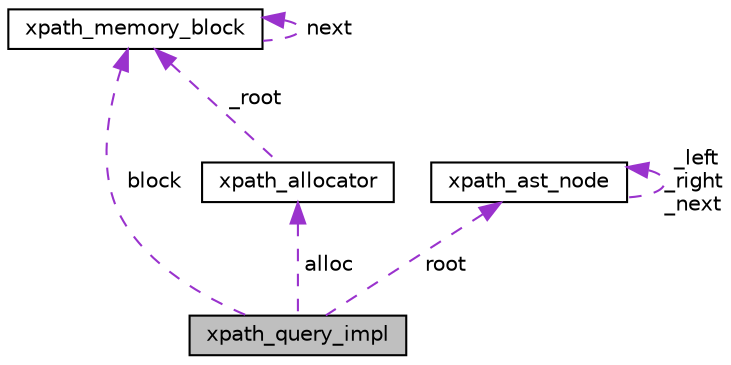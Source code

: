 digraph "xpath_query_impl"
{
  edge [fontname="Helvetica",fontsize="10",labelfontname="Helvetica",labelfontsize="10"];
  node [fontname="Helvetica",fontsize="10",shape=record];
  Node1 [label="xpath_query_impl",height=0.2,width=0.4,color="black", fillcolor="grey75", style="filled", fontcolor="black"];
  Node2 -> Node1 [dir="back",color="darkorchid3",fontsize="10",style="dashed",label=" block" ,fontname="Helvetica"];
  Node2 [label="xpath_memory_block",height=0.2,width=0.4,color="black", fillcolor="white", style="filled",URL="$structxpath__memory__block.html"];
  Node2 -> Node2 [dir="back",color="darkorchid3",fontsize="10",style="dashed",label=" next" ,fontname="Helvetica"];
  Node3 -> Node1 [dir="back",color="darkorchid3",fontsize="10",style="dashed",label=" alloc" ,fontname="Helvetica"];
  Node3 [label="xpath_allocator",height=0.2,width=0.4,color="black", fillcolor="white", style="filled",URL="$classxpath__allocator.html"];
  Node2 -> Node3 [dir="back",color="darkorchid3",fontsize="10",style="dashed",label=" _root" ,fontname="Helvetica"];
  Node4 -> Node1 [dir="back",color="darkorchid3",fontsize="10",style="dashed",label=" root" ,fontname="Helvetica"];
  Node4 [label="xpath_ast_node",height=0.2,width=0.4,color="black", fillcolor="white", style="filled",URL="$classxpath__ast__node.html"];
  Node4 -> Node4 [dir="back",color="darkorchid3",fontsize="10",style="dashed",label=" _left\n_right\n_next" ,fontname="Helvetica"];
}
